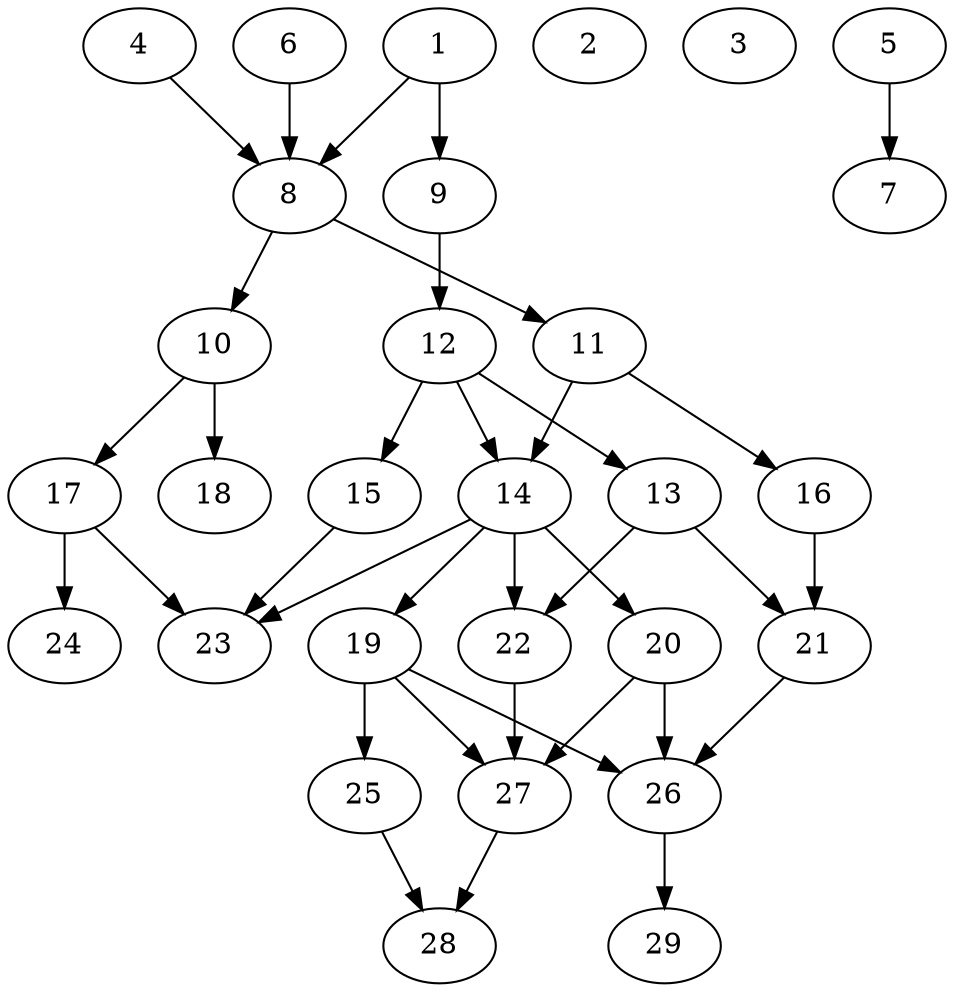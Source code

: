 // DAG (tier=2-normal, mode=data, n=29, ccr=0.435, fat=0.528, density=0.484, regular=0.442, jump=0.153, mindata=2097152, maxdata=16777216)
// DAG automatically generated by daggen at Sun Aug 24 16:33:34 2025
// /home/ermia/Project/Environments/daggen/bin/daggen --dot --ccr 0.435 --fat 0.528 --regular 0.442 --density 0.484 --jump 0.153 --mindata 2097152 --maxdata 16777216 -n 29 
digraph G {
  1 [size="583729532956335872", alpha="0.08", expect_size="291864766478167936"]
  1 -> 8 [size ="827657721741312"]
  1 -> 9 [size ="827657721741312"]
  2 [size="7569139365756555", alpha="0.13", expect_size="3784569682878277"]
  3 [size="1117719206879656192", alpha="0.18", expect_size="558859603439828096"]
  4 [size="98917945919213952", alpha="0.04", expect_size="49458972959606976"]
  4 -> 8 [size ="1688383260721152"]
  5 [size="2952665677770522624000", alpha="0.15", expect_size="1476332838885261312000"]
  5 -> 7 [size ="1646516817100800"]
  6 [size="933743664469901312000", alpha="0.04", expect_size="466871832234950656000"]
  6 -> 8 [size ="764261118771200"]
  7 [size="216741469529958752", alpha="0.00", expect_size="108370734764979376"]
  8 [size="367640985225488768", alpha="0.14", expect_size="183820492612744384"]
  8 -> 10 [size ="170095879913472"]
  8 -> 11 [size ="170095879913472"]
  9 [size="94863760992587040", alpha="0.01", expect_size="47431880496293520"]
  9 -> 12 [size ="1721870248312832"]
  10 [size="148826030740851872", alpha="0.13", expect_size="74413015370425936"]
  10 -> 17 [size ="339849563340800"]
  10 -> 18 [size ="339849563340800"]
  11 [size="3440084342217073754112", alpha="0.15", expect_size="1720042171108536877056"]
  11 -> 14 [size ="1823067353382912"]
  11 -> 16 [size ="1823067353382912"]
  12 [size="503495083647687458816", alpha="0.05", expect_size="251747541823843729408"]
  12 -> 13 [size ="506314241343488"]
  12 -> 14 [size ="506314241343488"]
  12 -> 15 [size ="506314241343488"]
  13 [size="33062864100438372", alpha="0.09", expect_size="16531432050219186"]
  13 -> 21 [size ="1969083465596928"]
  13 -> 22 [size ="1969083465596928"]
  14 [size="19068403155916100", alpha="0.16", expect_size="9534201577958050"]
  14 -> 19 [size ="1009860762140672"]
  14 -> 20 [size ="1009860762140672"]
  14 -> 22 [size ="1009860762140672"]
  14 -> 23 [size ="1009860762140672"]
  15 [size="661968609490300288", alpha="0.16", expect_size="330984304745150144"]
  15 -> 23 [size ="996833396523008"]
  16 [size="2997145552015065088000", alpha="0.14", expect_size="1498572776007532544000"]
  16 -> 21 [size ="1663011337011200"]
  17 [size="2254848538652450304", alpha="0.19", expect_size="1127424269326225152"]
  17 -> 23 [size ="1086552578981888"]
  17 -> 24 [size ="1086552578981888"]
  18 [size="1866329308160240896", alpha="0.11", expect_size="933164654080120448"]
  19 [size="4303893611491098624000", alpha="0.07", expect_size="2151946805745549312000"]
  19 -> 25 [size ="2116724509900800"]
  19 -> 26 [size ="2116724509900800"]
  19 -> 27 [size ="2116724509900800"]
  20 [size="1758638359333564", alpha="0.00", expect_size="879319179666782"]
  20 -> 26 [size ="90192979427328"]
  20 -> 27 [size ="90192979427328"]
  21 [size="407826489811887194112", alpha="0.20", expect_size="203913244905943597056"]
  21 -> 26 [size ="439953666342912"]
  22 [size="2566797078657723531264", alpha="0.08", expect_size="1283398539328861765632"]
  22 -> 27 [size ="1499745881161728"]
  23 [size="176218800390144000000", alpha="0.02", expect_size="88109400195072000000"]
  24 [size="420111662498401222656", alpha="0.00", expect_size="210055831249200611328"]
  25 [size="385604530052622450688", alpha="0.01", expect_size="192802265026311225344"]
  25 -> 28 [size ="423823212019712"]
  26 [size="1728311418832002", alpha="0.20", expect_size="864155709416001"]
  26 -> 29 [size ="42391864082432"]
  27 [size="2378115680047202304000", alpha="0.17", expect_size="1189057840023601152000"]
  27 -> 28 [size ="1425318661324800"]
  28 [size="40223298303991742464", alpha="0.09", expect_size="20111649151995871232"]
  29 [size="20869481869946428", alpha="0.07", expect_size="10434740934973214"]
}